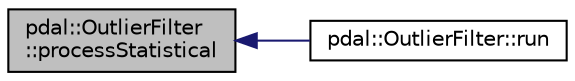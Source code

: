 digraph "pdal::OutlierFilter::processStatistical"
{
  edge [fontname="Helvetica",fontsize="10",labelfontname="Helvetica",labelfontsize="10"];
  node [fontname="Helvetica",fontsize="10",shape=record];
  rankdir="LR";
  Node1 [label="pdal::OutlierFilter\l::processStatistical",height=0.2,width=0.4,color="black", fillcolor="grey75", style="filled", fontcolor="black"];
  Node1 -> Node2 [dir="back",color="midnightblue",fontsize="10",style="solid",fontname="Helvetica"];
  Node2 [label="pdal::OutlierFilter::run",height=0.2,width=0.4,color="black", fillcolor="white", style="filled",URL="$classpdal_1_1OutlierFilter.html#a0ccead040af4b0c23f35ff27fa3f46f0"];
}
